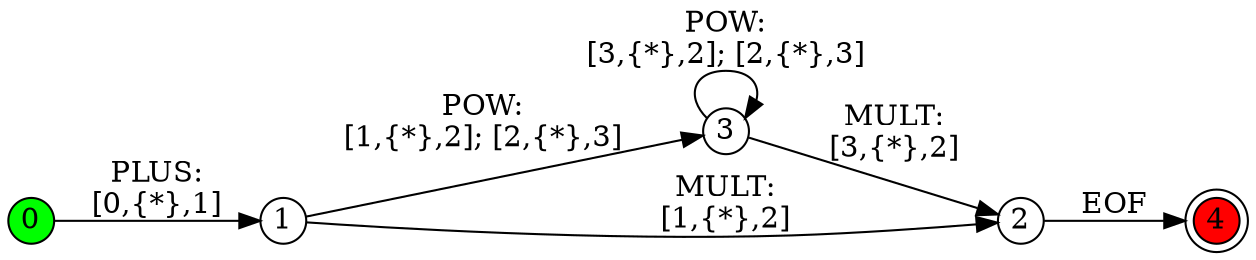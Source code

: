 digraph g
{
rankdir=LR
node [shape=circle fixedsize=true width=0.3]
0 [fillcolor=green; style=filled;]
4 [fillcolor=red; style=filled; shape=doublecircle]
0 -> 1 [label="PLUS:\n[0,\{*\},1]"]
1 -> 3 [label="POW:\n[1,\{*\},2]; [2,\{*\},3]"]
3 -> 3 [label="POW:\n[3,\{*\},2]; [2,\{*\},3]"]
3 -> 2 [label="MULT:\n[3,\{*\},2]"]
1 -> 2 [label="MULT:\n[1,\{*\},2]"]
2 -> 4 [label="EOF"]
}